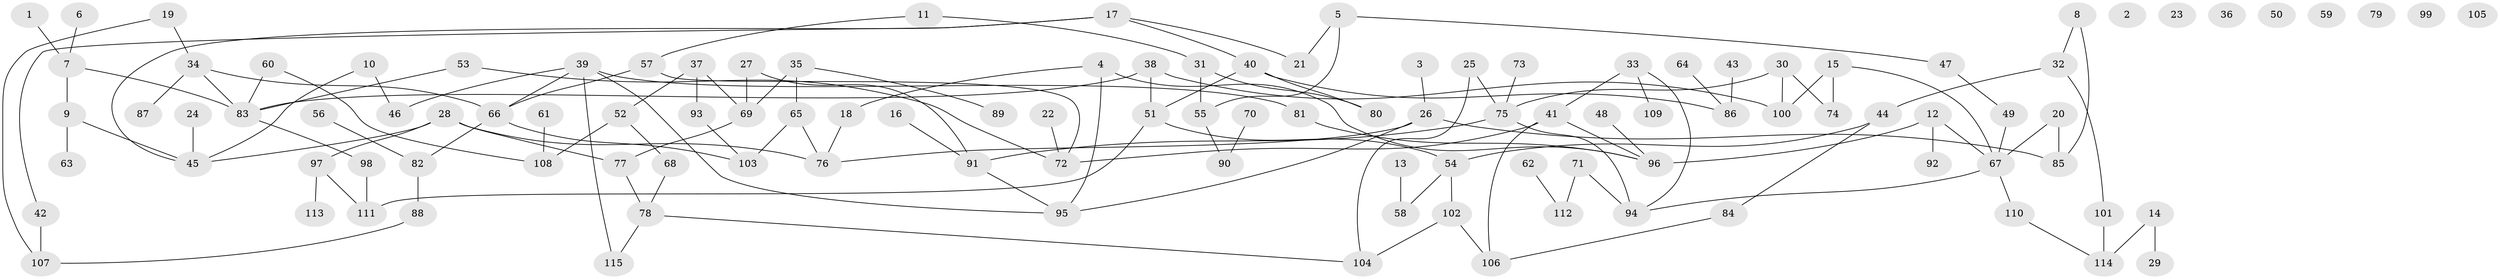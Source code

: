 // Generated by graph-tools (version 1.1) at 2025/13/03/09/25 04:13:13]
// undirected, 115 vertices, 139 edges
graph export_dot {
graph [start="1"]
  node [color=gray90,style=filled];
  1;
  2;
  3;
  4;
  5;
  6;
  7;
  8;
  9;
  10;
  11;
  12;
  13;
  14;
  15;
  16;
  17;
  18;
  19;
  20;
  21;
  22;
  23;
  24;
  25;
  26;
  27;
  28;
  29;
  30;
  31;
  32;
  33;
  34;
  35;
  36;
  37;
  38;
  39;
  40;
  41;
  42;
  43;
  44;
  45;
  46;
  47;
  48;
  49;
  50;
  51;
  52;
  53;
  54;
  55;
  56;
  57;
  58;
  59;
  60;
  61;
  62;
  63;
  64;
  65;
  66;
  67;
  68;
  69;
  70;
  71;
  72;
  73;
  74;
  75;
  76;
  77;
  78;
  79;
  80;
  81;
  82;
  83;
  84;
  85;
  86;
  87;
  88;
  89;
  90;
  91;
  92;
  93;
  94;
  95;
  96;
  97;
  98;
  99;
  100;
  101;
  102;
  103;
  104;
  105;
  106;
  107;
  108;
  109;
  110;
  111;
  112;
  113;
  114;
  115;
  1 -- 7;
  3 -- 26;
  4 -- 18;
  4 -- 95;
  4 -- 96;
  5 -- 21;
  5 -- 47;
  5 -- 55;
  6 -- 7;
  7 -- 9;
  7 -- 83;
  8 -- 32;
  8 -- 85;
  9 -- 45;
  9 -- 63;
  10 -- 45;
  10 -- 46;
  11 -- 31;
  11 -- 57;
  12 -- 67;
  12 -- 92;
  12 -- 96;
  13 -- 58;
  14 -- 29;
  14 -- 114;
  15 -- 67;
  15 -- 74;
  15 -- 100;
  16 -- 91;
  17 -- 21;
  17 -- 40;
  17 -- 42;
  17 -- 45;
  18 -- 76;
  19 -- 34;
  19 -- 107;
  20 -- 67;
  20 -- 85;
  22 -- 72;
  24 -- 45;
  25 -- 75;
  25 -- 104;
  26 -- 76;
  26 -- 85;
  26 -- 95;
  27 -- 69;
  27 -- 91;
  28 -- 45;
  28 -- 76;
  28 -- 77;
  28 -- 97;
  30 -- 74;
  30 -- 75;
  30 -- 100;
  31 -- 55;
  31 -- 80;
  32 -- 44;
  32 -- 101;
  33 -- 41;
  33 -- 94;
  33 -- 109;
  34 -- 66;
  34 -- 83;
  34 -- 87;
  35 -- 65;
  35 -- 69;
  35 -- 89;
  37 -- 52;
  37 -- 69;
  37 -- 93;
  38 -- 51;
  38 -- 83;
  38 -- 100;
  39 -- 46;
  39 -- 66;
  39 -- 81;
  39 -- 95;
  39 -- 115;
  40 -- 51;
  40 -- 80;
  40 -- 86;
  41 -- 72;
  41 -- 96;
  41 -- 106;
  42 -- 107;
  43 -- 86;
  44 -- 54;
  44 -- 84;
  47 -- 49;
  48 -- 96;
  49 -- 67;
  51 -- 54;
  51 -- 111;
  52 -- 68;
  52 -- 108;
  53 -- 72;
  53 -- 83;
  54 -- 58;
  54 -- 102;
  55 -- 90;
  56 -- 82;
  57 -- 66;
  57 -- 72;
  60 -- 83;
  60 -- 108;
  61 -- 108;
  62 -- 112;
  64 -- 86;
  65 -- 76;
  65 -- 103;
  66 -- 82;
  66 -- 103;
  67 -- 94;
  67 -- 110;
  68 -- 78;
  69 -- 77;
  70 -- 90;
  71 -- 94;
  71 -- 112;
  73 -- 75;
  75 -- 91;
  75 -- 94;
  77 -- 78;
  78 -- 104;
  78 -- 115;
  81 -- 96;
  82 -- 88;
  83 -- 98;
  84 -- 106;
  88 -- 107;
  91 -- 95;
  93 -- 103;
  97 -- 111;
  97 -- 113;
  98 -- 111;
  101 -- 114;
  102 -- 104;
  102 -- 106;
  110 -- 114;
}
